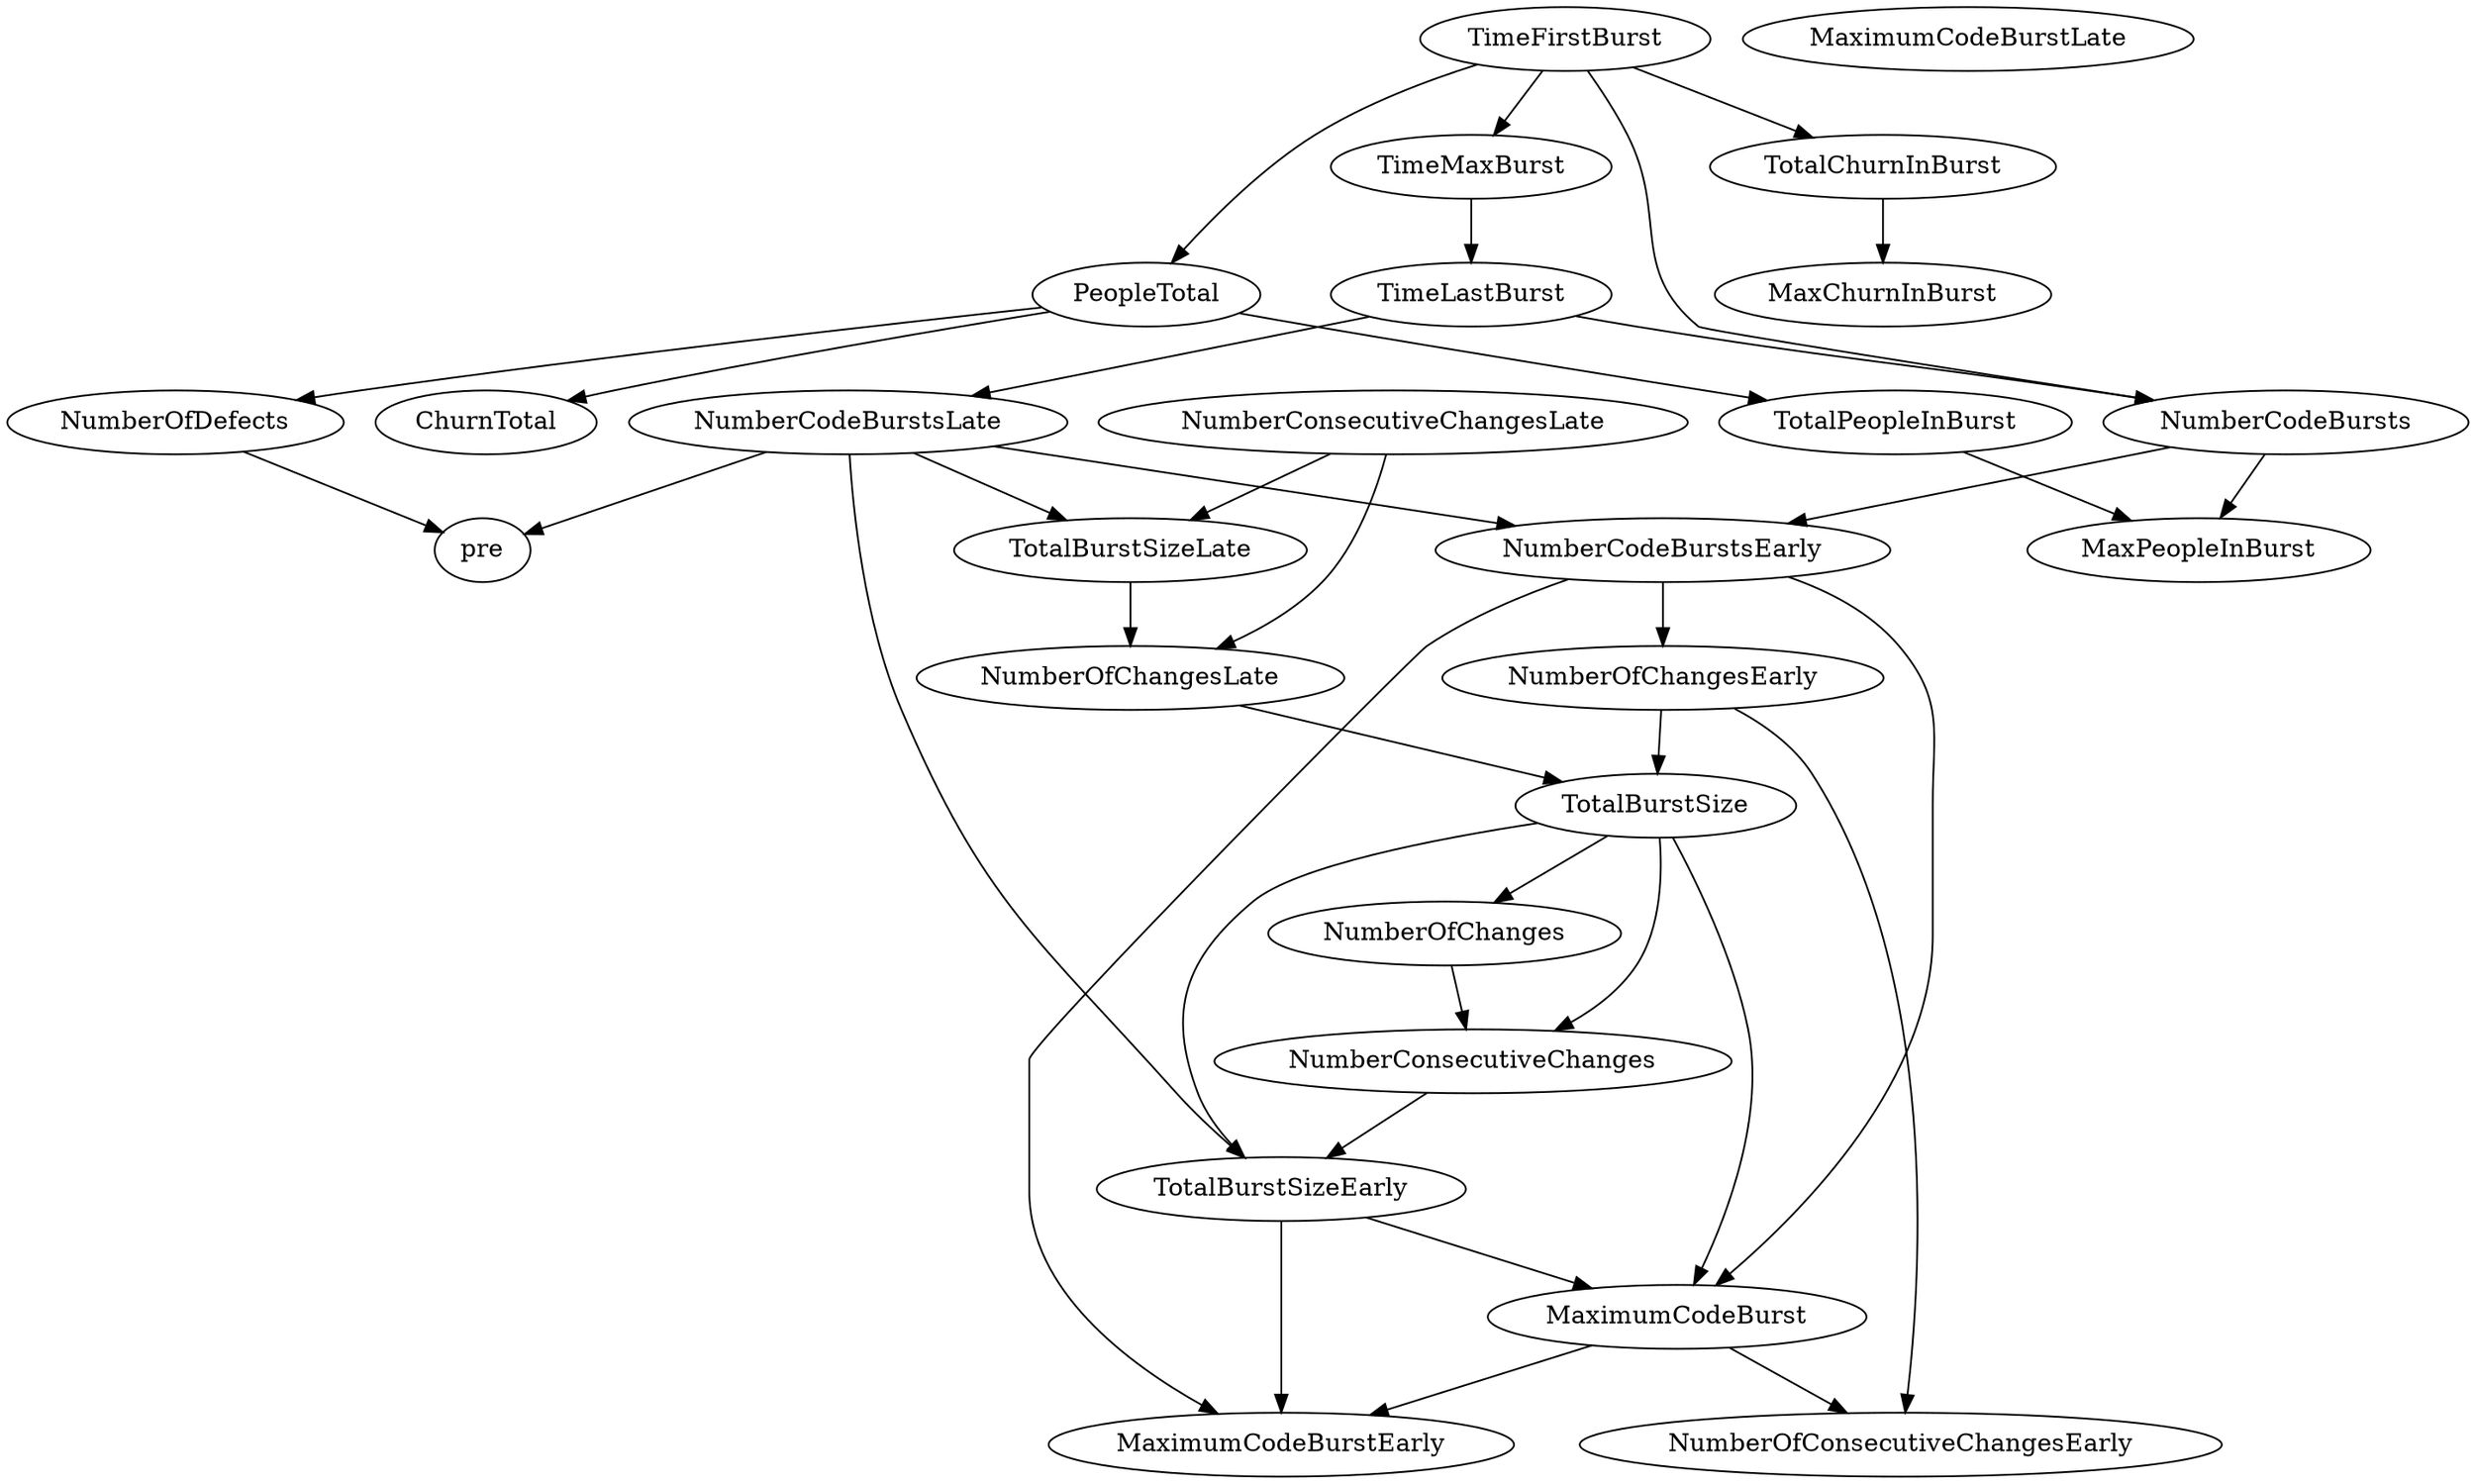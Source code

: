 digraph {
   TotalPeopleInBurst;
   MaximumCodeBurstLate;
   NumberOfChanges;
   MaxPeopleInBurst;
   TotalBurstSizeLate;
   NumberCodeBurstsLate;
   NumberOfChangesLate;
   NumberOfChangesEarly;
   MaxChurnInBurst;
   MaximumCodeBurstEarly;
   NumberCodeBurstsEarly;
   TimeFirstBurst;
   TotalChurnInBurst;
   ChurnTotal;
   MaximumCodeBurst;
   NumberOfConsecutiveChangesEarly;
   NumberConsecutiveChangesLate;
   TotalBurstSizeEarly;
   TotalBurstSize;
   TimeMaxBurst;
   NumberConsecutiveChanges;
   TimeLastBurst;
   NumberCodeBursts;
   PeopleTotal;
   pre;
   NumberOfDefects;
   TotalPeopleInBurst -> MaxPeopleInBurst;
   NumberOfChanges -> NumberConsecutiveChanges;
   TotalBurstSizeLate -> NumberOfChangesLate;
   NumberCodeBurstsLate -> TotalBurstSizeLate;
   NumberCodeBurstsLate -> NumberCodeBurstsEarly;
   NumberCodeBurstsLate -> TotalBurstSizeEarly;
   NumberCodeBurstsLate -> pre;
   NumberOfChangesLate -> TotalBurstSize;
   NumberOfChangesEarly -> NumberOfConsecutiveChangesEarly;
   NumberOfChangesEarly -> TotalBurstSize;
   NumberCodeBurstsEarly -> NumberOfChangesEarly;
   NumberCodeBurstsEarly -> MaximumCodeBurstEarly;
   NumberCodeBurstsEarly -> MaximumCodeBurst;
   TimeFirstBurst -> TotalChurnInBurst;
   TimeFirstBurst -> TimeMaxBurst;
   TimeFirstBurst -> NumberCodeBursts;
   TimeFirstBurst -> PeopleTotal;
   TotalChurnInBurst -> MaxChurnInBurst;
   MaximumCodeBurst -> MaximumCodeBurstEarly;
   MaximumCodeBurst -> NumberOfConsecutiveChangesEarly;
   NumberConsecutiveChangesLate -> TotalBurstSizeLate;
   NumberConsecutiveChangesLate -> NumberOfChangesLate;
   TotalBurstSizeEarly -> MaximumCodeBurstEarly;
   TotalBurstSizeEarly -> MaximumCodeBurst;
   TotalBurstSize -> NumberOfChanges;
   TotalBurstSize -> MaximumCodeBurst;
   TotalBurstSize -> TotalBurstSizeEarly;
   TotalBurstSize -> NumberConsecutiveChanges;
   TimeMaxBurst -> TimeLastBurst;
   NumberConsecutiveChanges -> TotalBurstSizeEarly;
   TimeLastBurst -> NumberCodeBurstsLate;
   TimeLastBurst -> NumberCodeBursts;
   NumberCodeBursts -> MaxPeopleInBurst;
   NumberCodeBursts -> NumberCodeBurstsEarly;
   PeopleTotal -> TotalPeopleInBurst;
   PeopleTotal -> ChurnTotal;
   PeopleTotal -> NumberOfDefects;
   NumberOfDefects -> pre;
}
